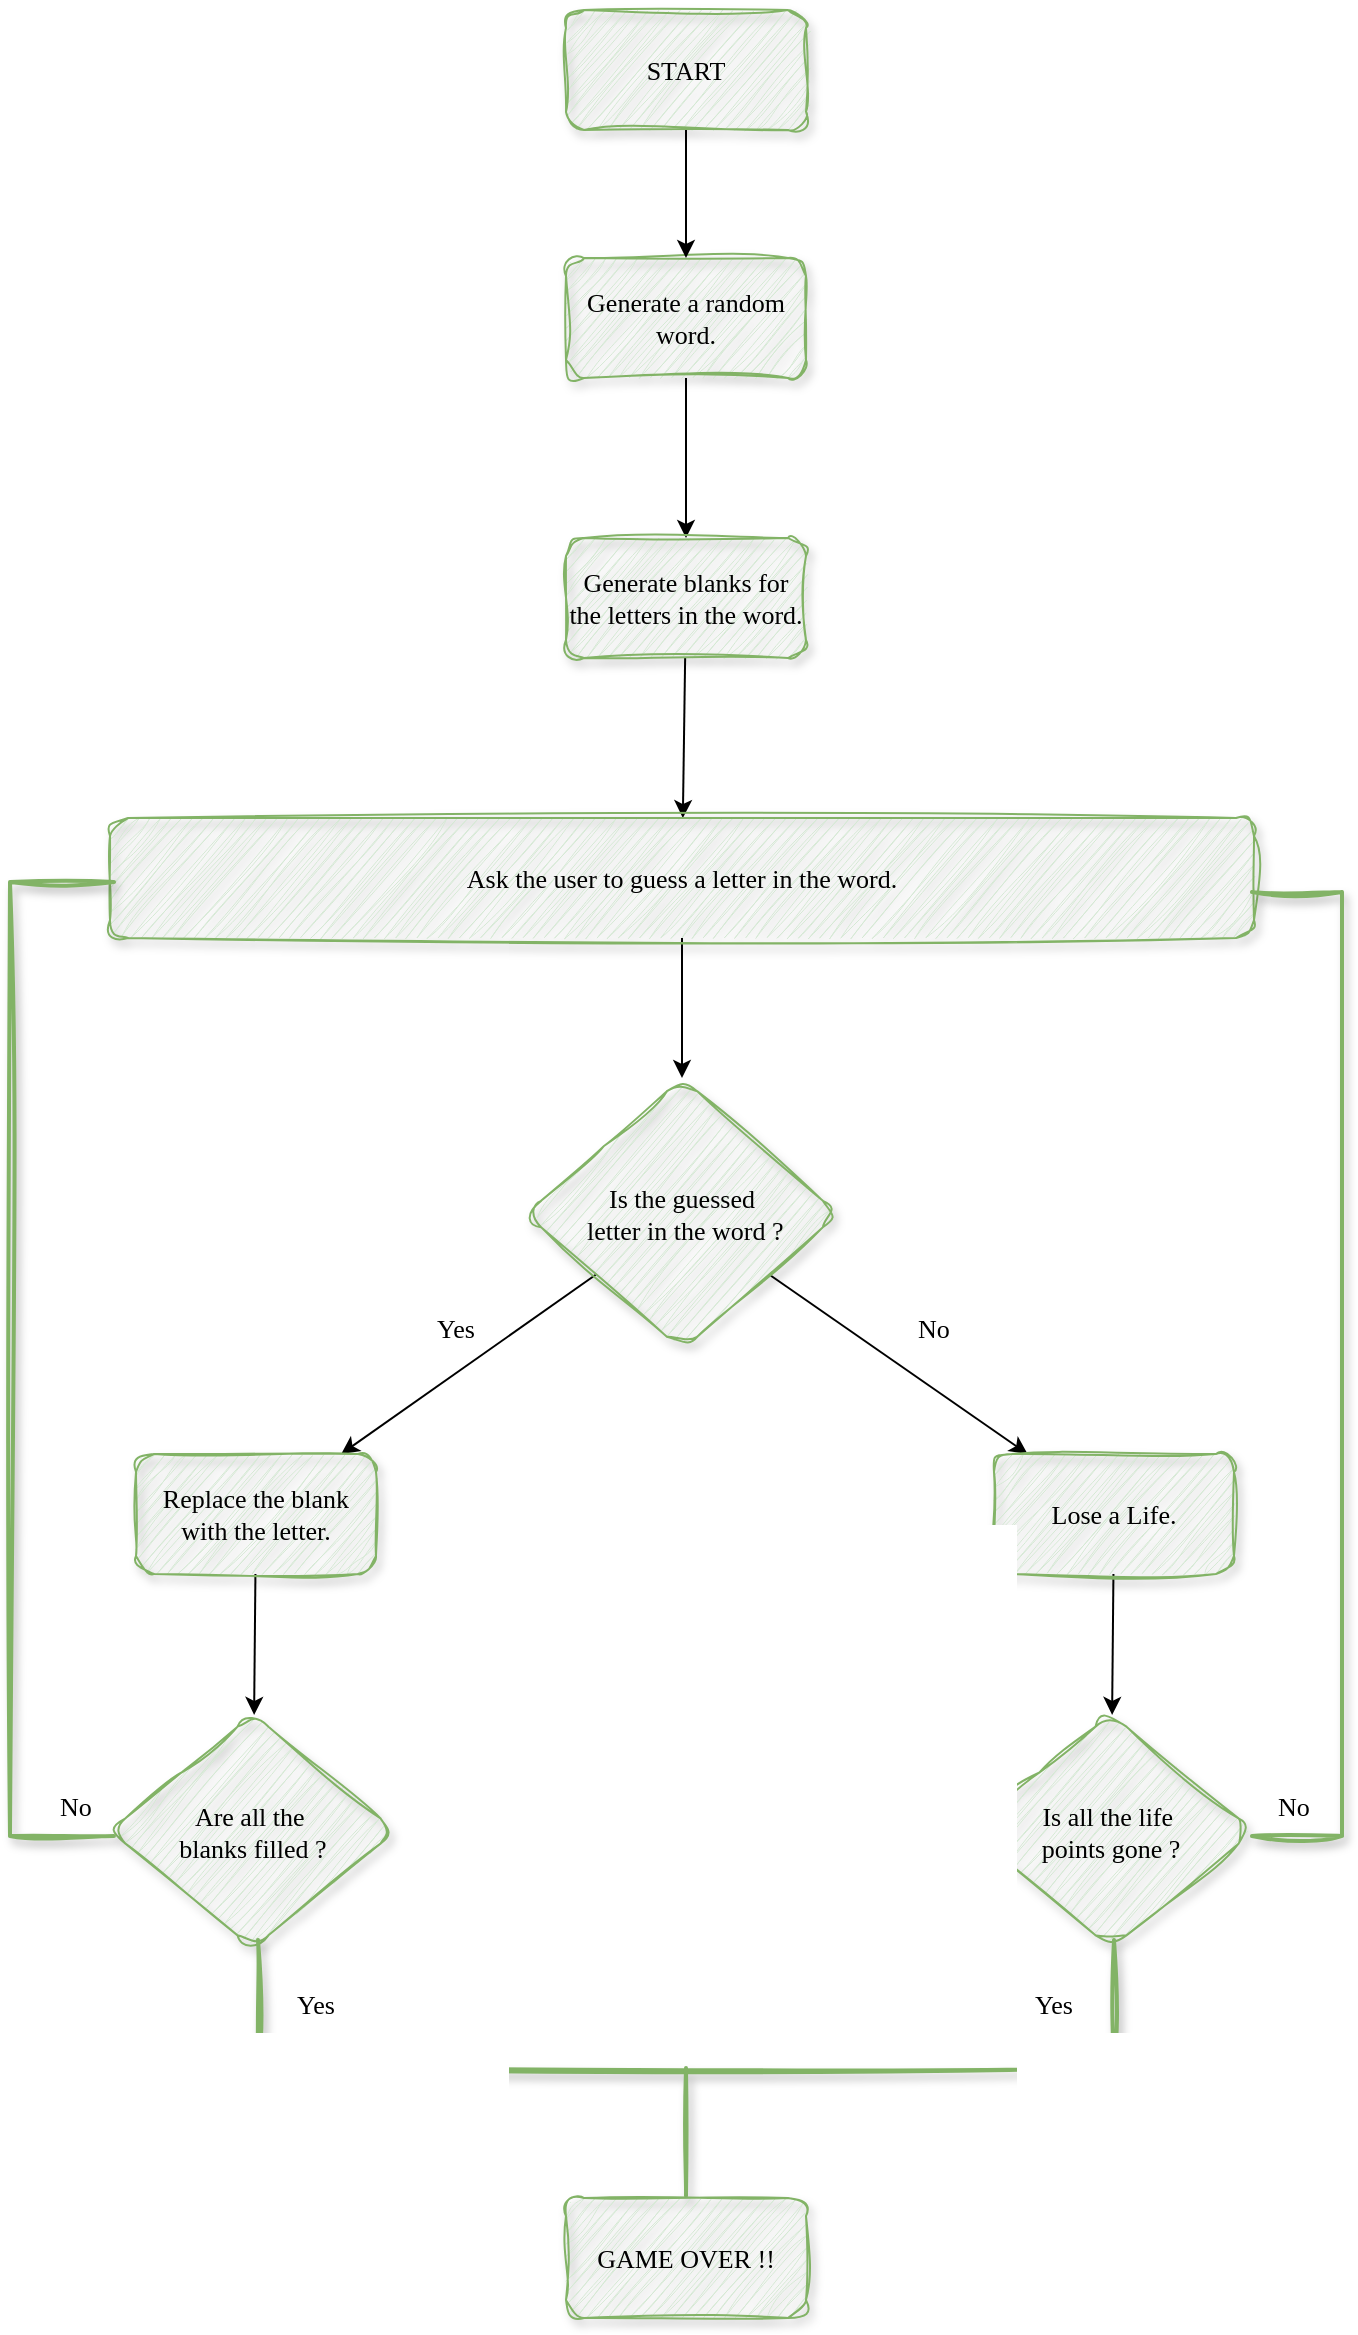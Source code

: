 <mxfile version="25.0.1">
  <diagram id="C5RBs43oDa-KdzZeNtuy" name="Page-1">
    <mxGraphModel dx="794" dy="392" grid="1" gridSize="13" guides="1" tooltips="1" connect="1" arrows="1" fold="1" page="1" pageScale="1" pageWidth="827" pageHeight="1169" math="0" shadow="0">
      <root>
        <mxCell id="WIyWlLk6GJQsqaUBKTNV-0" />
        <mxCell id="WIyWlLk6GJQsqaUBKTNV-1" parent="WIyWlLk6GJQsqaUBKTNV-0" />
        <mxCell id="bkGXuq_RTNaCs4NR--fi-21" value="START" style="rounded=1;whiteSpace=wrap;html=1;shadow=1;glass=0;sketch=1;jiggle=2;curveFitting=1;strokeColor=#82b366;strokeWidth=1;align=center;verticalAlign=middle;fontFamily=Verdana;fontSize=13;fontColor=default;labelBackgroundColor=none;fillColor=#d5e8d4;" vertex="1" parent="WIyWlLk6GJQsqaUBKTNV-1">
          <mxGeometry x="358" y="58" width="120" height="60" as="geometry" />
        </mxCell>
        <mxCell id="bkGXuq_RTNaCs4NR--fi-35" value="" style="edgeStyle=none;rounded=0;orthogonalLoop=1;jettySize=auto;html=1;fontFamily=Verdana;fontSize=13;fontColor=default;labelBackgroundColor=none;" edge="1" parent="WIyWlLk6GJQsqaUBKTNV-1" source="bkGXuq_RTNaCs4NR--fi-24" target="bkGXuq_RTNaCs4NR--fi-34">
          <mxGeometry relative="1" as="geometry" />
        </mxCell>
        <mxCell id="bkGXuq_RTNaCs4NR--fi-24" value="Generate a random word." style="rounded=1;whiteSpace=wrap;html=1;shadow=1;glass=0;sketch=1;jiggle=2;curveFitting=1;strokeColor=#82b366;strokeWidth=1;align=center;verticalAlign=middle;fontFamily=Verdana;fontSize=13;fontColor=default;labelBackgroundColor=none;fillColor=#d5e8d4;" vertex="1" parent="WIyWlLk6GJQsqaUBKTNV-1">
          <mxGeometry x="358" y="182" width="120" height="60" as="geometry" />
        </mxCell>
        <mxCell id="bkGXuq_RTNaCs4NR--fi-26" value="" style="endArrow=classic;html=1;rounded=0;fontFamily=Verdana;fontSize=13;fontColor=default;labelBackgroundColor=none;exitX=0.5;exitY=1;exitDx=0;exitDy=0;entryX=0.5;entryY=0;entryDx=0;entryDy=0;edgeStyle=orthogonalEdgeStyle;" edge="1" parent="WIyWlLk6GJQsqaUBKTNV-1" source="bkGXuq_RTNaCs4NR--fi-21" target="bkGXuq_RTNaCs4NR--fi-24">
          <mxGeometry relative="1" as="geometry">
            <mxPoint x="325" y="208" as="sourcePoint" />
            <mxPoint x="485" y="208" as="targetPoint" />
          </mxGeometry>
        </mxCell>
        <mxCell id="bkGXuq_RTNaCs4NR--fi-37" value="" style="edgeStyle=none;rounded=0;orthogonalLoop=1;jettySize=auto;html=1;fontFamily=Verdana;fontSize=13;fontColor=default;labelBackgroundColor=none;" edge="1" parent="WIyWlLk6GJQsqaUBKTNV-1" source="bkGXuq_RTNaCs4NR--fi-34" target="bkGXuq_RTNaCs4NR--fi-36">
          <mxGeometry relative="1" as="geometry" />
        </mxCell>
        <mxCell id="bkGXuq_RTNaCs4NR--fi-34" value="Generate blanks for the letters in the word." style="rounded=1;whiteSpace=wrap;html=1;fontSize=13;fontFamily=Verdana;fillColor=#d5e8d4;strokeColor=#82b366;shadow=1;glass=0;sketch=1;jiggle=2;curveFitting=1;strokeWidth=1;labelBackgroundColor=none;" vertex="1" parent="WIyWlLk6GJQsqaUBKTNV-1">
          <mxGeometry x="358" y="322" width="120" height="60" as="geometry" />
        </mxCell>
        <mxCell id="bkGXuq_RTNaCs4NR--fi-39" value="" style="edgeStyle=none;rounded=0;orthogonalLoop=1;jettySize=auto;html=1;fontFamily=Verdana;fontSize=13;fontColor=default;labelBackgroundColor=none;" edge="1" parent="WIyWlLk6GJQsqaUBKTNV-1" source="bkGXuq_RTNaCs4NR--fi-36" target="bkGXuq_RTNaCs4NR--fi-38">
          <mxGeometry relative="1" as="geometry" />
        </mxCell>
        <mxCell id="bkGXuq_RTNaCs4NR--fi-36" value="Ask the user to guess a letter in the word." style="rounded=1;whiteSpace=wrap;html=1;fontSize=13;fontFamily=Verdana;fillColor=#d5e8d4;strokeColor=#82b366;shadow=1;glass=0;sketch=1;jiggle=2;curveFitting=1;strokeWidth=1;labelBackgroundColor=none;" vertex="1" parent="WIyWlLk6GJQsqaUBKTNV-1">
          <mxGeometry x="130" y="462" width="572" height="60" as="geometry" />
        </mxCell>
        <mxCell id="bkGXuq_RTNaCs4NR--fi-43" value="" style="edgeStyle=none;rounded=0;orthogonalLoop=1;jettySize=auto;html=1;fontFamily=Verdana;fontSize=13;fontColor=default;labelBackgroundColor=none;" edge="1" parent="WIyWlLk6GJQsqaUBKTNV-1" source="bkGXuq_RTNaCs4NR--fi-38" target="bkGXuq_RTNaCs4NR--fi-42">
          <mxGeometry relative="1" as="geometry" />
        </mxCell>
        <mxCell id="bkGXuq_RTNaCs4NR--fi-45" value="" style="edgeStyle=none;rounded=0;orthogonalLoop=1;jettySize=auto;html=1;fontFamily=Verdana;fontSize=13;fontColor=default;labelBackgroundColor=none;" edge="1" parent="WIyWlLk6GJQsqaUBKTNV-1" source="bkGXuq_RTNaCs4NR--fi-38" target="bkGXuq_RTNaCs4NR--fi-44">
          <mxGeometry relative="1" as="geometry" />
        </mxCell>
        <mxCell id="bkGXuq_RTNaCs4NR--fi-38" value="&lt;div style=&quot;&quot;&gt;&lt;span style=&quot;background-color: initial;&quot;&gt;Is the guessed&lt;/span&gt;&lt;/div&gt;&lt;div style=&quot;&quot;&gt;&lt;span style=&quot;background-color: initial;&quot;&gt;&amp;nbsp;letter in the word ?&lt;/span&gt;&lt;/div&gt;" style="rhombus;whiteSpace=wrap;html=1;fontSize=13;fontFamily=Verdana;fillColor=#d5e8d4;strokeColor=#82b366;rounded=1;shadow=1;glass=0;sketch=1;jiggle=2;curveFitting=1;strokeWidth=1;labelBackgroundColor=none;align=center;" vertex="1" parent="WIyWlLk6GJQsqaUBKTNV-1">
          <mxGeometry x="338" y="592" width="156" height="136" as="geometry" />
        </mxCell>
        <mxCell id="bkGXuq_RTNaCs4NR--fi-51" value="" style="edgeStyle=none;rounded=0;orthogonalLoop=1;jettySize=auto;html=1;fontFamily=Verdana;fontSize=13;fontColor=default;labelBackgroundColor=none;" edge="1" parent="WIyWlLk6GJQsqaUBKTNV-1" source="bkGXuq_RTNaCs4NR--fi-42" target="bkGXuq_RTNaCs4NR--fi-50">
          <mxGeometry relative="1" as="geometry" />
        </mxCell>
        <mxCell id="bkGXuq_RTNaCs4NR--fi-42" value="Lose a Life." style="rounded=1;whiteSpace=wrap;html=1;fontSize=13;fontFamily=Verdana;fillColor=#d5e8d4;strokeColor=#82b366;shadow=1;glass=0;sketch=1;jiggle=2;curveFitting=1;strokeWidth=1;labelBackgroundColor=none;" vertex="1" parent="WIyWlLk6GJQsqaUBKTNV-1">
          <mxGeometry x="572" y="780" width="120" height="60" as="geometry" />
        </mxCell>
        <mxCell id="bkGXuq_RTNaCs4NR--fi-49" value="" style="edgeStyle=none;rounded=0;orthogonalLoop=1;jettySize=auto;html=1;fontFamily=Verdana;fontSize=13;fontColor=default;labelBackgroundColor=none;" edge="1" parent="WIyWlLk6GJQsqaUBKTNV-1" source="bkGXuq_RTNaCs4NR--fi-44" target="bkGXuq_RTNaCs4NR--fi-48">
          <mxGeometry relative="1" as="geometry" />
        </mxCell>
        <mxCell id="bkGXuq_RTNaCs4NR--fi-44" value="Replace the blank with the letter." style="rounded=1;whiteSpace=wrap;html=1;fontSize=13;fontFamily=Verdana;fillColor=#d5e8d4;strokeColor=#82b366;shadow=1;glass=0;sketch=1;jiggle=2;curveFitting=1;strokeWidth=1;labelBackgroundColor=none;" vertex="1" parent="WIyWlLk6GJQsqaUBKTNV-1">
          <mxGeometry x="143" y="780" width="120" height="60" as="geometry" />
        </mxCell>
        <mxCell id="bkGXuq_RTNaCs4NR--fi-46" value="Yes" style="text;html=1;align=center;verticalAlign=middle;whiteSpace=wrap;rounded=0;fontFamily=Verdana;fontSize=13;fontColor=default;labelBackgroundColor=none;" vertex="1" parent="WIyWlLk6GJQsqaUBKTNV-1">
          <mxGeometry x="273" y="702" width="60" height="30" as="geometry" />
        </mxCell>
        <mxCell id="bkGXuq_RTNaCs4NR--fi-47" value="No" style="text;html=1;align=center;verticalAlign=middle;whiteSpace=wrap;rounded=0;fontFamily=Verdana;fontSize=13;fontColor=default;labelBackgroundColor=none;" vertex="1" parent="WIyWlLk6GJQsqaUBKTNV-1">
          <mxGeometry x="512" y="702" width="60" height="30" as="geometry" />
        </mxCell>
        <mxCell id="bkGXuq_RTNaCs4NR--fi-48" value="Are all the&amp;nbsp;&lt;div&gt;blanks filled ?&lt;/div&gt;" style="rhombus;whiteSpace=wrap;html=1;fontSize=13;fontFamily=Verdana;fillColor=#d5e8d4;strokeColor=#82b366;rounded=1;shadow=1;glass=0;sketch=1;jiggle=2;curveFitting=1;strokeWidth=1;labelBackgroundColor=none;" vertex="1" parent="WIyWlLk6GJQsqaUBKTNV-1">
          <mxGeometry x="130" y="910" width="143" height="117" as="geometry" />
        </mxCell>
        <mxCell id="bkGXuq_RTNaCs4NR--fi-50" value="Is all the life&amp;nbsp;&lt;div&gt;points gone ?&lt;/div&gt;" style="rhombus;whiteSpace=wrap;html=1;fontSize=13;fontFamily=Verdana;fillColor=#d5e8d4;strokeColor=#82b366;rounded=1;shadow=1;glass=0;sketch=1;jiggle=2;curveFitting=1;strokeWidth=1;labelBackgroundColor=none;" vertex="1" parent="WIyWlLk6GJQsqaUBKTNV-1">
          <mxGeometry x="559" y="910" width="143" height="117" as="geometry" />
        </mxCell>
        <mxCell id="bkGXuq_RTNaCs4NR--fi-54" value="" style="strokeWidth=2;html=1;shape=mxgraph.flowchart.annotation_2;align=left;labelPosition=right;pointerEvents=1;rounded=1;shadow=1;glass=0;sketch=1;jiggle=2;curveFitting=1;strokeColor=#82b366;verticalAlign=middle;fontFamily=Verdana;fontSize=13;fontColor=default;labelBackgroundColor=none;fillColor=#d5e8d4;rotation=-90;" vertex="1" parent="WIyWlLk6GJQsqaUBKTNV-1">
          <mxGeometry x="354" y="873" width="128" height="428" as="geometry" />
        </mxCell>
        <mxCell id="bkGXuq_RTNaCs4NR--fi-55" value="" style="strokeWidth=2;html=1;shape=mxgraph.flowchart.annotation_1;align=left;pointerEvents=1;rounded=1;shadow=1;glass=0;sketch=1;jiggle=2;curveFitting=1;strokeColor=#82b366;verticalAlign=middle;fontFamily=Verdana;fontSize=13;fontColor=default;labelBackgroundColor=none;fillColor=#d5e8d4;" vertex="1" parent="WIyWlLk6GJQsqaUBKTNV-1">
          <mxGeometry x="80" y="494" width="52" height="477" as="geometry" />
        </mxCell>
        <mxCell id="bkGXuq_RTNaCs4NR--fi-56" value="" style="strokeWidth=2;html=1;shape=mxgraph.flowchart.annotation_1;align=left;pointerEvents=1;rounded=1;shadow=1;glass=0;sketch=1;jiggle=2;curveFitting=1;strokeColor=#82b366;verticalAlign=middle;fontFamily=Verdana;fontSize=13;fontColor=default;labelBackgroundColor=none;fillColor=#d5e8d4;rotation=-180;" vertex="1" parent="WIyWlLk6GJQsqaUBKTNV-1">
          <mxGeometry x="701" y="499" width="45" height="472" as="geometry" />
        </mxCell>
        <mxCell id="bkGXuq_RTNaCs4NR--fi-57" value="No" style="text;html=1;align=center;verticalAlign=middle;whiteSpace=wrap;rounded=0;fontFamily=Verdana;fontSize=13;fontColor=default;labelBackgroundColor=none;" vertex="1" parent="WIyWlLk6GJQsqaUBKTNV-1">
          <mxGeometry x="83" y="941" width="60" height="30" as="geometry" />
        </mxCell>
        <mxCell id="bkGXuq_RTNaCs4NR--fi-58" value="No" style="text;html=1;align=center;verticalAlign=middle;whiteSpace=wrap;rounded=0;fontFamily=Verdana;fontSize=13;fontColor=default;labelBackgroundColor=none;" vertex="1" parent="WIyWlLk6GJQsqaUBKTNV-1">
          <mxGeometry x="692" y="941" width="60" height="30" as="geometry" />
        </mxCell>
        <mxCell id="bkGXuq_RTNaCs4NR--fi-60" value="Yes" style="text;html=1;align=center;verticalAlign=middle;whiteSpace=wrap;rounded=0;fontFamily=Verdana;fontSize=13;fontColor=default;labelBackgroundColor=none;" vertex="1" parent="WIyWlLk6GJQsqaUBKTNV-1">
          <mxGeometry x="203" y="1040" width="60" height="30" as="geometry" />
        </mxCell>
        <mxCell id="bkGXuq_RTNaCs4NR--fi-61" value="Yes" style="text;html=1;align=center;verticalAlign=middle;whiteSpace=wrap;rounded=0;fontFamily=Verdana;fontSize=13;fontColor=default;labelBackgroundColor=none;" vertex="1" parent="WIyWlLk6GJQsqaUBKTNV-1">
          <mxGeometry x="572" y="1040" width="60" height="30" as="geometry" />
        </mxCell>
        <mxCell id="bkGXuq_RTNaCs4NR--fi-62" value="GAME OVER !!" style="rounded=1;whiteSpace=wrap;html=1;shadow=1;glass=0;sketch=1;jiggle=2;curveFitting=1;strokeColor=#82b366;strokeWidth=1;align=center;verticalAlign=middle;fontFamily=Verdana;fontSize=13;fontColor=default;labelBackgroundColor=none;fillColor=#d5e8d4;" vertex="1" parent="WIyWlLk6GJQsqaUBKTNV-1">
          <mxGeometry x="358" y="1152" width="120" height="60" as="geometry" />
        </mxCell>
      </root>
    </mxGraphModel>
  </diagram>
</mxfile>
